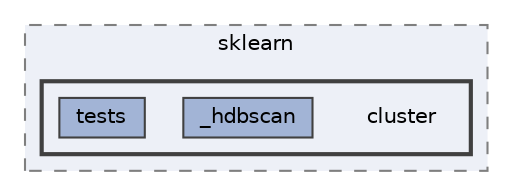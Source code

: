 digraph "/home/jam/Research/IRES-2025/dev/src/llm-scripts/testing/hypothesis-testing/hyp-env/lib/python3.12/site-packages/sklearn/cluster"
{
 // LATEX_PDF_SIZE
  bgcolor="transparent";
  edge [fontname=Helvetica,fontsize=10,labelfontname=Helvetica,labelfontsize=10];
  node [fontname=Helvetica,fontsize=10,shape=box,height=0.2,width=0.4];
  compound=true
  subgraph clusterdir_95412a8f6746b9685e089ed9447bfec4 {
    graph [ bgcolor="#edf0f7", pencolor="grey50", label="sklearn", fontname=Helvetica,fontsize=10 style="filled,dashed", URL="dir_95412a8f6746b9685e089ed9447bfec4.html",tooltip=""]
  subgraph clusterdir_70b16771a92c2a557a1931d0a7228ea2 {
    graph [ bgcolor="#edf0f7", pencolor="grey25", label="", fontname=Helvetica,fontsize=10 style="filled,bold", URL="dir_70b16771a92c2a557a1931d0a7228ea2.html",tooltip=""]
    dir_70b16771a92c2a557a1931d0a7228ea2 [shape=plaintext, label="cluster"];
  dir_e91d937bcab98696d91f9fd0bdf90bf5 [label="_hdbscan", fillcolor="#a2b4d6", color="grey25", style="filled", URL="dir_e91d937bcab98696d91f9fd0bdf90bf5.html",tooltip=""];
  dir_ed1a147d5a70895747b57c33f699b055 [label="tests", fillcolor="#a2b4d6", color="grey25", style="filled", URL="dir_ed1a147d5a70895747b57c33f699b055.html",tooltip=""];
  }
  }
}
